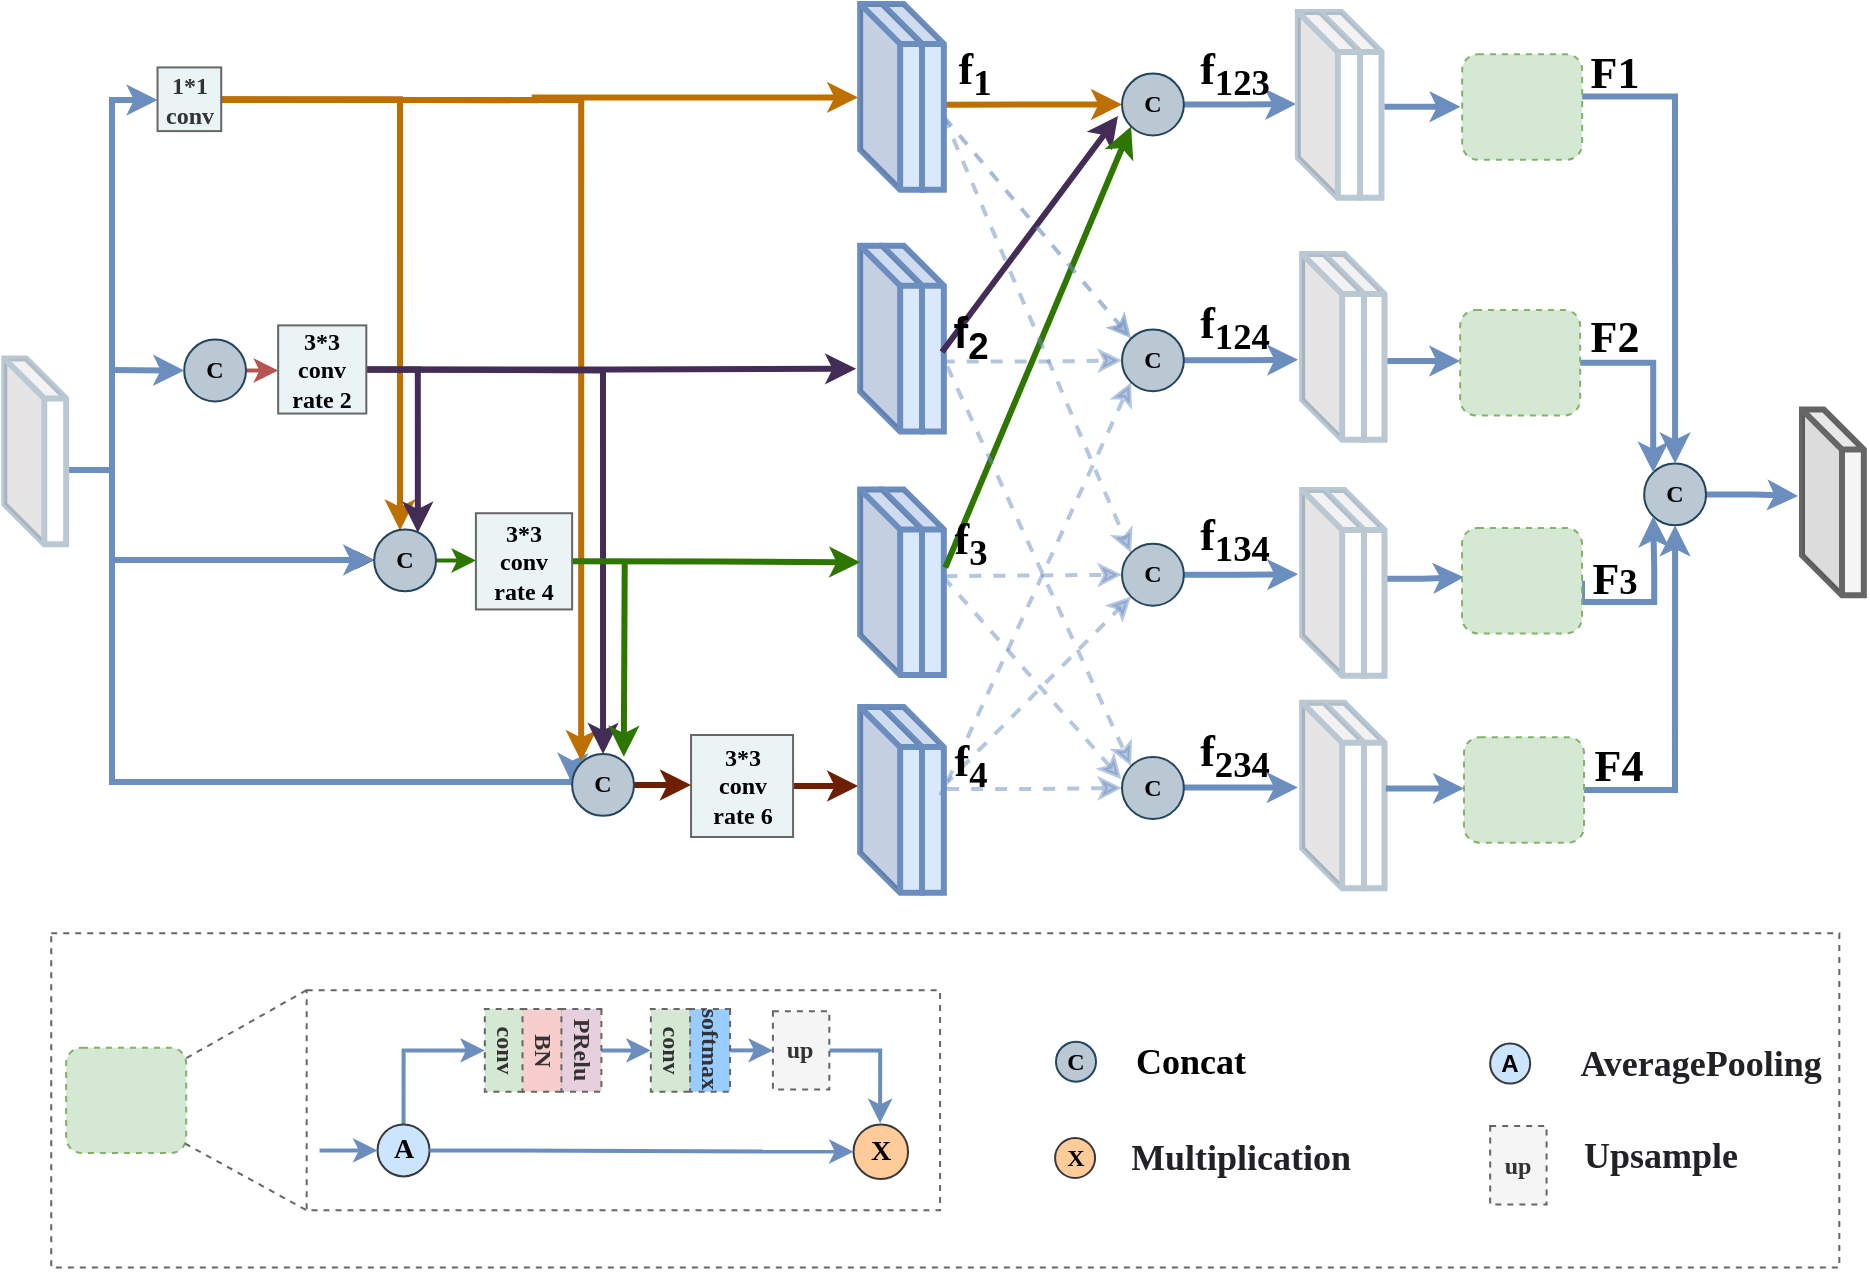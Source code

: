 <mxfile version="15.2.9" type="github">
  <diagram id="ucmeDUE8PjvUyTsY_A71" name="Page-1">
    <mxGraphModel dx="2101" dy="-120" grid="1" gridSize="10" guides="1" tooltips="1" connect="1" arrows="1" fold="1" page="1" pageScale="1" pageWidth="950" pageHeight="720" math="0" shadow="0">
      <root>
        <mxCell id="0" />
        <mxCell id="1" parent="0" />
        <mxCell id="ZjDHKOjExT786DWHT1Mi-3" style="edgeStyle=orthogonalEdgeStyle;rounded=0;orthogonalLoop=1;jettySize=auto;html=1;strokeColor=#6C8EBF;strokeWidth=3;" parent="1" target="WGSE6rdhL_hBCYRlnlbb-167" edge="1">
          <mxGeometry relative="1" as="geometry">
            <mxPoint x="-913" y="1000" as="sourcePoint" />
            <mxPoint x="-873.92" y="825" as="targetPoint" />
            <Array as="points">
              <mxPoint x="-886" y="1000" />
              <mxPoint x="-886" y="815" />
            </Array>
          </mxGeometry>
        </mxCell>
        <mxCell id="cVw8dc1-TvIYtdiTkvWI-6" style="edgeStyle=orthogonalEdgeStyle;rounded=0;orthogonalLoop=1;jettySize=auto;html=1;exitX=0;exitY=0;exitDx=30.922;exitDy=56.429;exitPerimeter=0;strokeColor=#6C8EBF;strokeWidth=3;" parent="1" edge="1">
          <mxGeometry relative="1" as="geometry">
            <mxPoint x="-913.078" y="991.239" as="sourcePoint" />
            <mxPoint x="-655.92" y="1157" as="targetPoint" />
            <Array as="points">
              <mxPoint x="-913" y="1000" />
              <mxPoint x="-886" y="1000" />
              <mxPoint x="-886" y="1156" />
              <mxPoint x="-656" y="1156" />
            </Array>
          </mxGeometry>
        </mxCell>
        <mxCell id="WGSE6rdhL_hBCYRlnlbb-162" value="" style="shape=cube;whiteSpace=wrap;html=1;boundedLbl=1;backgroundOutline=1;darkOpacity=0.05;darkOpacity2=0.1;strokeColor=#BAC8D3;strokeWidth=3;" parent="1" vertex="1">
          <mxGeometry x="-939.84" y="944.271" width="30.922" height="92.857" as="geometry" />
        </mxCell>
        <mxCell id="ZjDHKOjExT786DWHT1Mi-12" style="edgeStyle=orthogonalEdgeStyle;rounded=0;orthogonalLoop=1;jettySize=auto;html=1;exitX=1;exitY=0.5;exitDx=0;exitDy=0;entryX=0;entryY=0;entryDx=0;entryDy=0;strokeColor=#BD7000;strokeWidth=3;fillColor=#f0a30a;" parent="1" edge="1">
          <mxGeometry relative="1" as="geometry">
            <mxPoint x="-842.39" y="822.52" as="sourcePoint" />
            <mxPoint x="-651.408" y="1145.525" as="targetPoint" />
            <Array as="points">
              <mxPoint x="-841.92" y="815" />
              <mxPoint x="-650.92" y="815" />
            </Array>
          </mxGeometry>
        </mxCell>
        <mxCell id="cVw8dc1-TvIYtdiTkvWI-1" style="edgeStyle=orthogonalEdgeStyle;rounded=0;orthogonalLoop=1;jettySize=auto;html=1;exitX=1;exitY=0.5;exitDx=0;exitDy=0;fillColor=#f0a30a;strokeColor=#BD7000;strokeWidth=3;entryX=-0.032;entryY=0.503;entryDx=0;entryDy=0;entryPerimeter=0;fontStyle=0" parent="1" target="WGSE6rdhL_hBCYRlnlbb-219" edge="1">
          <mxGeometry relative="1" as="geometry">
            <mxPoint x="-492.92" y="816" as="targetPoint" />
            <mxPoint x="-838.39" y="814.63" as="sourcePoint" />
          </mxGeometry>
        </mxCell>
        <mxCell id="cVw8dc1-TvIYtdiTkvWI-8" style="edgeStyle=orthogonalEdgeStyle;rounded=0;orthogonalLoop=1;jettySize=auto;html=1;exitX=1;exitY=0.5;exitDx=0;exitDy=0;entryX=0.418;entryY=0.015;entryDx=0;entryDy=0;entryPerimeter=0;fillColor=#f0a30a;strokeColor=#BD7000;strokeWidth=3;" parent="1" source="WGSE6rdhL_hBCYRlnlbb-167" target="WGSE6rdhL_hBCYRlnlbb-180" edge="1">
          <mxGeometry relative="1" as="geometry" />
        </mxCell>
        <mxCell id="WGSE6rdhL_hBCYRlnlbb-167" value="&lt;font face=&quot;Times New Roman&quot;&gt;&lt;b&gt;1*1&lt;br&gt;conv&lt;/b&gt;&lt;/font&gt;" style="whiteSpace=wrap;html=1;aspect=fixed;strokeWidth=1;fillColor=#EBF4F5;strokeColor=#666666;fontColor=#333333;" parent="1" vertex="1">
          <mxGeometry x="-863.23" y="798.71" width="31.84" height="31.84" as="geometry" />
        </mxCell>
        <mxCell id="WGSE6rdhL_hBCYRlnlbb-168" style="edgeStyle=orthogonalEdgeStyle;rounded=0;orthogonalLoop=1;jettySize=auto;html=1;exitX=1;exitY=0.5;exitDx=0;exitDy=0;strokeWidth=3;fillColor=#76608a;strokeColor=#432D57;entryX=-0.065;entryY=0.663;entryDx=0;entryDy=0;entryPerimeter=0;" parent="1" source="WGSE6rdhL_hBCYRlnlbb-171" target="WGSE6rdhL_hBCYRlnlbb-220" edge="1">
          <mxGeometry relative="1" as="geometry">
            <mxPoint x="-489.92" y="950" as="targetPoint" />
          </mxGeometry>
        </mxCell>
        <mxCell id="cVw8dc1-TvIYtdiTkvWI-9" style="edgeStyle=orthogonalEdgeStyle;rounded=0;orthogonalLoop=1;jettySize=auto;html=1;exitX=1;exitY=0.5;exitDx=0;exitDy=0;entryX=0.706;entryY=0.051;entryDx=0;entryDy=0;entryPerimeter=0;fillColor=#76608a;strokeColor=#432D57;strokeWidth=3;" parent="1" source="WGSE6rdhL_hBCYRlnlbb-171" target="WGSE6rdhL_hBCYRlnlbb-180" edge="1">
          <mxGeometry relative="1" as="geometry">
            <mxPoint x="-722.92" y="1016" as="targetPoint" />
          </mxGeometry>
        </mxCell>
        <mxCell id="cVw8dc1-TvIYtdiTkvWI-10" style="edgeStyle=orthogonalEdgeStyle;rounded=0;orthogonalLoop=1;jettySize=auto;html=1;exitX=1;exitY=0.5;exitDx=0;exitDy=0;fillColor=#76608a;strokeColor=#432D57;strokeWidth=3;entryX=0.5;entryY=0;entryDx=0;entryDy=0;" parent="1" target="WGSE6rdhL_hBCYRlnlbb-182" edge="1">
          <mxGeometry relative="1" as="geometry">
            <mxPoint x="-760.84" y="949.73" as="sourcePoint" />
            <mxPoint x="-642.475" y="1123.997" as="targetPoint" />
          </mxGeometry>
        </mxCell>
        <mxCell id="WGSE6rdhL_hBCYRlnlbb-171" value="&lt;font face=&quot;Times New Roman&quot;&gt;&lt;b&gt;3*3&lt;br&gt;conv&lt;br&gt;rate 2&lt;/b&gt;&lt;/font&gt;" style="whiteSpace=wrap;html=1;aspect=fixed;strokeWidth=1;fillColor=#EBF4F5;strokeColor=#666666;" parent="1" vertex="1">
          <mxGeometry x="-802.92" y="927.69" width="44.08" height="44.08" as="geometry" />
        </mxCell>
        <mxCell id="cVw8dc1-TvIYtdiTkvWI-24" style="edgeStyle=orthogonalEdgeStyle;rounded=0;orthogonalLoop=1;jettySize=auto;html=1;exitX=1;exitY=0.5;exitDx=0;exitDy=0;strokeColor=#6D1F00;strokeWidth=3;" parent="1" source="WGSE6rdhL_hBCYRlnlbb-176" edge="1">
          <mxGeometry relative="1" as="geometry">
            <mxPoint x="-512.92" y="1158" as="targetPoint" />
          </mxGeometry>
        </mxCell>
        <mxCell id="WGSE6rdhL_hBCYRlnlbb-176" value="&lt;font face=&quot;Times New Roman&quot;&gt;&lt;b&gt;3*3&lt;br&gt;conv&lt;br&gt;rate 6&lt;/b&gt;&lt;/font&gt;" style="whiteSpace=wrap;html=1;aspect=fixed;strokeWidth=1;fillColor=#EBF4F5;strokeColor=#666666;" parent="1" vertex="1">
          <mxGeometry x="-596.47" y="1132.5" width="51" height="51" as="geometry" />
        </mxCell>
        <mxCell id="ZjDHKOjExT786DWHT1Mi-14" style="edgeStyle=orthogonalEdgeStyle;rounded=0;orthogonalLoop=1;jettySize=auto;html=1;exitX=1;exitY=0.5;exitDx=0;exitDy=0;entryX=0;entryY=0.5;entryDx=0;entryDy=0;strokeColor=#6D1F00;strokeWidth=3;fillColor=#a0522d;" parent="1" source="WGSE6rdhL_hBCYRlnlbb-182" target="WGSE6rdhL_hBCYRlnlbb-176" edge="1">
          <mxGeometry relative="1" as="geometry" />
        </mxCell>
        <mxCell id="WGSE6rdhL_hBCYRlnlbb-182" value="&lt;b&gt;&lt;font face=&quot;Times New Roman&quot;&gt;C&lt;/font&gt;&lt;/b&gt;" style="ellipse;whiteSpace=wrap;html=1;aspect=fixed;strokeColor=#23445d;strokeWidth=1;fillColor=#bac8d3;" parent="1" vertex="1">
          <mxGeometry x="-655.936" y="1141.997" width="30.922" height="30.922" as="geometry" />
        </mxCell>
        <mxCell id="WGSE6rdhL_hBCYRlnlbb-183" style="edgeStyle=orthogonalEdgeStyle;rounded=0;orthogonalLoop=1;jettySize=auto;html=1;exitX=1.019;exitY=0.542;exitDx=0;exitDy=0;exitPerimeter=0;fillColor=#f0a30a;strokeColor=#BD7000;strokeWidth=3;entryX=0;entryY=0.5;entryDx=0;entryDy=0;" parent="1" source="WGSE6rdhL_hBCYRlnlbb-184" target="WGSE6rdhL_hBCYRlnlbb-201" edge="1">
          <mxGeometry relative="1" as="geometry">
            <mxPoint x="-187.0" y="823.81" as="targetPoint" />
          </mxGeometry>
        </mxCell>
        <mxCell id="WGSE6rdhL_hBCYRlnlbb-184" value="" style="shape=cube;whiteSpace=wrap;html=1;boundedLbl=1;backgroundOutline=1;darkOpacity=0.05;darkOpacity2=0.1;strokeColor=#6c8ebf;strokeWidth=3;fillColor=#dae8fc;" parent="1" vertex="1">
          <mxGeometry x="-501.0" y="767.001" width="30.922" height="92.857" as="geometry" />
        </mxCell>
        <mxCell id="ZjDHKOjExT786DWHT1Mi-16" style="edgeStyle=orthogonalEdgeStyle;rounded=0;orthogonalLoop=1;jettySize=auto;html=1;exitX=0.044;exitY=0.881;exitDx=0;exitDy=0;exitPerimeter=0;entryX=0;entryY=0.5;entryDx=0;entryDy=0;strokeColor=#6C8EBF;strokeWidth=2;opacity=50;dashed=1;" parent="1" source="GUt-SkPFksqqKjLSICWc-10" target="WGSE6rdhL_hBCYRlnlbb-203" edge="1">
          <mxGeometry relative="1" as="geometry" />
        </mxCell>
        <mxCell id="WGSE6rdhL_hBCYRlnlbb-186" value="" style="shape=cube;whiteSpace=wrap;html=1;boundedLbl=1;backgroundOutline=1;darkOpacity=0.05;darkOpacity2=0.1;strokeColor=#6c8ebf;strokeWidth=3;fillColor=#dae8fc;" parent="1" vertex="1">
          <mxGeometry x="-501.0" y="887.841" width="30.922" height="92.857" as="geometry" />
        </mxCell>
        <mxCell id="WGSE6rdhL_hBCYRlnlbb-188" value="" style="shape=cube;whiteSpace=wrap;html=1;boundedLbl=1;backgroundOutline=1;darkOpacity=0.05;darkOpacity2=0.1;strokeColor=#6c8ebf;strokeWidth=3;fillColor=#dae8fc;" parent="1" vertex="1">
          <mxGeometry x="-501.0" y="1009.701" width="30.922" height="92.857" as="geometry" />
        </mxCell>
        <mxCell id="ZjDHKOjExT786DWHT1Mi-32" style="edgeStyle=orthogonalEdgeStyle;rounded=0;orthogonalLoop=1;jettySize=auto;html=1;exitX=1.054;exitY=0.441;exitDx=0;exitDy=0;exitPerimeter=0;entryX=0;entryY=0.5;entryDx=0;entryDy=0;strokeColor=#6C8EBF;strokeWidth=2;opacity=50;dashed=1;" parent="1" source="WGSE6rdhL_hBCYRlnlbb-190" target="WGSE6rdhL_hBCYRlnlbb-207" edge="1">
          <mxGeometry relative="1" as="geometry" />
        </mxCell>
        <mxCell id="WGSE6rdhL_hBCYRlnlbb-190" value="" style="shape=cube;whiteSpace=wrap;html=1;boundedLbl=1;backgroundOutline=1;darkOpacity=0.05;darkOpacity2=0.1;strokeColor=#6c8ebf;strokeWidth=3;fillColor=#dae8fc;" parent="1" vertex="1">
          <mxGeometry x="-501.0" y="1118.561" width="30.922" height="92.857" as="geometry" />
        </mxCell>
        <mxCell id="WGSE6rdhL_hBCYRlnlbb-191" value="" style="endArrow=classic;html=1;strokeWidth=3;fillColor=#76608a;strokeColor=#432D57;" parent="1" edge="1">
          <mxGeometry width="50" height="50" relative="1" as="geometry">
            <mxPoint x="-471" y="941" as="sourcePoint" />
            <mxPoint x="-383" y="823" as="targetPoint" />
          </mxGeometry>
        </mxCell>
        <mxCell id="WGSE6rdhL_hBCYRlnlbb-192" value="" style="endArrow=classic;html=1;fillColor=#60a917;strokeColor=#2D7600;strokeWidth=3;exitX=1.024;exitY=0.421;exitDx=0;exitDy=0;exitPerimeter=0;entryX=0;entryY=1;entryDx=0;entryDy=0;startArrow=none;" parent="1" source="WGSE6rdhL_hBCYRlnlbb-188" target="WGSE6rdhL_hBCYRlnlbb-201" edge="1">
          <mxGeometry width="50" height="50" relative="1" as="geometry">
            <mxPoint x="-377.92" y="1056" as="sourcePoint" />
            <mxPoint x="-187.0" y="841.81" as="targetPoint" />
          </mxGeometry>
        </mxCell>
        <mxCell id="WGSE6rdhL_hBCYRlnlbb-193" value="" style="endArrow=classic;html=1;startArrow=none;exitX=0;exitY=0;exitDx=30.922;exitDy=56.429;exitPerimeter=0;fillColor=#dae8fc;strokeColor=#6c8ebf;strokeWidth=2;entryX=0;entryY=0;entryDx=0;entryDy=0;dashed=1;opacity=60;" parent="1" source="WGSE6rdhL_hBCYRlnlbb-184" target="WGSE6rdhL_hBCYRlnlbb-203" edge="1">
          <mxGeometry width="50" height="50" relative="1" as="geometry">
            <mxPoint x="-317.92" y="836" as="sourcePoint" />
            <mxPoint x="-186.92" y="936" as="targetPoint" />
          </mxGeometry>
        </mxCell>
        <mxCell id="WGSE6rdhL_hBCYRlnlbb-194" value="" style="endArrow=classic;html=1;exitX=1.057;exitY=0.4;exitDx=0;exitDy=0;exitPerimeter=0;fillColor=#dae8fc;strokeColor=#6c8ebf;strokeWidth=2;entryX=0;entryY=1;entryDx=0;entryDy=0;dashed=1;opacity=50;" parent="1" source="WGSE6rdhL_hBCYRlnlbb-190" target="WGSE6rdhL_hBCYRlnlbb-203" edge="1">
          <mxGeometry width="50" height="50" relative="1" as="geometry">
            <mxPoint x="-326.08" y="1139.56" as="sourcePoint" />
            <mxPoint x="-186.92" y="956" as="targetPoint" />
          </mxGeometry>
        </mxCell>
        <mxCell id="WGSE6rdhL_hBCYRlnlbb-195" value="" style="endArrow=classic;html=1;entryX=0;entryY=0;entryDx=0;entryDy=0;fillColor=#dae8fc;strokeColor=#6c8ebf;strokeWidth=2;exitX=0;exitY=0;exitDx=30.922;exitDy=56.429;exitPerimeter=0;dashed=1;opacity=50;" parent="1" source="WGSE6rdhL_hBCYRlnlbb-184" target="WGSE6rdhL_hBCYRlnlbb-205" edge="1">
          <mxGeometry width="50" height="50" relative="1" as="geometry">
            <mxPoint x="-407.92" y="836" as="sourcePoint" />
            <mxPoint x="-187.0" y="1041.099" as="targetPoint" />
          </mxGeometry>
        </mxCell>
        <mxCell id="WGSE6rdhL_hBCYRlnlbb-196" value="" style="endArrow=classic;html=1;fillColor=#dae8fc;strokeColor=#6c8ebf;strokeWidth=2;entryX=0;entryY=1;entryDx=0;entryDy=0;dashed=1;opacity=50;startArrow=none;exitX=1.005;exitY=0.421;exitDx=0;exitDy=0;exitPerimeter=0;" parent="1" source="WGSE6rdhL_hBCYRlnlbb-190" target="WGSE6rdhL_hBCYRlnlbb-205" edge="1">
          <mxGeometry width="50" height="50" relative="1" as="geometry">
            <mxPoint x="-462.92" y="1149" as="sourcePoint" />
            <mxPoint x="-187.0" y="1074.81" as="targetPoint" />
          </mxGeometry>
        </mxCell>
        <mxCell id="WGSE6rdhL_hBCYRlnlbb-197" value="" style="endArrow=classic;html=1;entryX=0;entryY=0;entryDx=0;entryDy=0;fillColor=#dae8fc;strokeColor=#6c8ebf;strokeWidth=2;exitX=0.119;exitY=0.964;exitDx=0;exitDy=0;exitPerimeter=0;dashed=1;opacity=50;" parent="1" source="GUt-SkPFksqqKjLSICWc-10" target="WGSE6rdhL_hBCYRlnlbb-207" edge="1">
          <mxGeometry width="50" height="50" relative="1" as="geometry">
            <mxPoint x="-377.92" y="962" as="sourcePoint" />
            <mxPoint x="-187.0" y="1133.959" as="targetPoint" />
          </mxGeometry>
        </mxCell>
        <mxCell id="WGSE6rdhL_hBCYRlnlbb-198" value="" style="endArrow=classic;html=1;fillColor=#dae8fc;strokeColor=#6c8ebf;strokeWidth=2;opacity=50;dashed=1;exitX=0.993;exitY=0.472;exitDx=0;exitDy=0;exitPerimeter=0;entryX=-0.013;entryY=0.358;entryDx=0;entryDy=0;entryPerimeter=0;" parent="1" source="WGSE6rdhL_hBCYRlnlbb-188" target="WGSE6rdhL_hBCYRlnlbb-207" edge="1">
          <mxGeometry width="50" height="50" relative="1" as="geometry">
            <mxPoint x="-469.92" y="1066" as="sourcePoint" />
            <mxPoint x="-380.92" y="1169" as="targetPoint" />
          </mxGeometry>
        </mxCell>
        <mxCell id="WGSE6rdhL_hBCYRlnlbb-199" value="" style="shape=cube;whiteSpace=wrap;html=1;boundedLbl=1;backgroundOutline=1;darkOpacity=0.05;darkOpacity2=0.1;strokeColor=#666666;strokeWidth=3;fillColor=#f5f5f5;fontColor=#333333;" parent="1" vertex="1">
          <mxGeometry x="-41.0" y="969.771" width="30.922" height="92.857" as="geometry" />
        </mxCell>
        <mxCell id="cVw8dc1-TvIYtdiTkvWI-16" style="edgeStyle=orthogonalEdgeStyle;rounded=0;orthogonalLoop=1;jettySize=auto;html=1;exitX=1;exitY=0.5;exitDx=0;exitDy=0;strokeColor=#6C8EBF;strokeWidth=3;" parent="1" source="WGSE6rdhL_hBCYRlnlbb-201" edge="1">
          <mxGeometry relative="1" as="geometry">
            <mxPoint x="-351.074" y="824.268" as="sourcePoint" />
            <mxPoint x="-293.92" y="817" as="targetPoint" />
          </mxGeometry>
        </mxCell>
        <mxCell id="WGSE6rdhL_hBCYRlnlbb-201" value="&lt;font face=&quot;Times New Roman&quot;&gt;&lt;b&gt;C&lt;/b&gt;&lt;/font&gt;" style="ellipse;whiteSpace=wrap;html=1;aspect=fixed;strokeColor=#23445d;strokeWidth=1;fillColor=#bac8d3;" parent="1" vertex="1">
          <mxGeometry x="-380.996" y="801.807" width="30.922" height="30.922" as="geometry" />
        </mxCell>
        <mxCell id="cVw8dc1-TvIYtdiTkvWI-25" style="edgeStyle=orthogonalEdgeStyle;rounded=0;orthogonalLoop=1;jettySize=auto;html=1;exitX=1;exitY=0.5;exitDx=0;exitDy=0;strokeColor=#6C8EBF;strokeWidth=3;" parent="1" source="WGSE6rdhL_hBCYRlnlbb-203" edge="1">
          <mxGeometry relative="1" as="geometry">
            <mxPoint x="-292.92" y="944.897" as="targetPoint" />
          </mxGeometry>
        </mxCell>
        <mxCell id="WGSE6rdhL_hBCYRlnlbb-203" value="&lt;font face=&quot;Times New Roman&quot;&gt;&lt;b&gt;C&lt;/b&gt;&lt;/font&gt;" style="ellipse;whiteSpace=wrap;html=1;aspect=fixed;strokeColor=#23445d;strokeWidth=1;fillColor=#bac8d3;" parent="1" vertex="1">
          <mxGeometry x="-380.996" y="929.687" width="30.922" height="30.922" as="geometry" />
        </mxCell>
        <mxCell id="cVw8dc1-TvIYtdiTkvWI-29" style="edgeStyle=orthogonalEdgeStyle;rounded=0;orthogonalLoop=1;jettySize=auto;html=1;exitX=1;exitY=0.5;exitDx=0;exitDy=0;strokeColor=#6C8EBF;strokeWidth=3;" parent="1" source="WGSE6rdhL_hBCYRlnlbb-205" edge="1">
          <mxGeometry relative="1" as="geometry">
            <mxPoint x="-292.92" y="1052.143" as="targetPoint" />
          </mxGeometry>
        </mxCell>
        <mxCell id="WGSE6rdhL_hBCYRlnlbb-205" value="&lt;b&gt;&lt;font face=&quot;Times New Roman&quot;&gt;C&lt;/font&gt;&lt;/b&gt;" style="ellipse;whiteSpace=wrap;html=1;aspect=fixed;strokeColor=#23445d;strokeWidth=1;fillColor=#bac8d3;" parent="1" vertex="1">
          <mxGeometry x="-380.996" y="1036.917" width="30.922" height="30.922" as="geometry" />
        </mxCell>
        <mxCell id="tzJaH0j9fJQoNtwnt7KF-12" style="edgeStyle=orthogonalEdgeStyle;rounded=0;orthogonalLoop=1;jettySize=auto;html=1;exitX=1;exitY=0.5;exitDx=0;exitDy=0;strokeWidth=3;fillColor=#dae8fc;strokeColor=#6c8ebf;" parent="1" edge="1">
          <mxGeometry relative="1" as="geometry">
            <mxPoint x="-293.08" y="1158.8" as="targetPoint" />
            <mxPoint x="-351.234" y="1158.788" as="sourcePoint" />
          </mxGeometry>
        </mxCell>
        <mxCell id="WGSE6rdhL_hBCYRlnlbb-207" value="&lt;b&gt;&lt;font face=&quot;Times New Roman&quot;&gt;C&lt;/font&gt;&lt;/b&gt;" style="ellipse;whiteSpace=wrap;html=1;aspect=fixed;strokeColor=#23445d;strokeWidth=1;fillColor=#bac8d3;" parent="1" vertex="1">
          <mxGeometry x="-380.996" y="1143.527" width="30.922" height="30.922" as="geometry" />
        </mxCell>
        <mxCell id="WGSE6rdhL_hBCYRlnlbb-208" value="" style="shape=cube;whiteSpace=wrap;html=1;boundedLbl=1;backgroundOutline=1;darkOpacity=0.05;darkOpacity2=0.1;strokeColor=#BAC8D3;strokeWidth=3;" parent="1" vertex="1">
          <mxGeometry x="-282.18" y="770.981" width="30.922" height="92.857" as="geometry" />
        </mxCell>
        <mxCell id="ZjDHKOjExT786DWHT1Mi-47" style="edgeStyle=orthogonalEdgeStyle;rounded=0;orthogonalLoop=1;jettySize=auto;html=1;exitX=0;exitY=0;exitDx=30.922;exitDy=56.429;exitPerimeter=0;entryX=0;entryY=0.5;entryDx=0;entryDy=0;strokeColor=#6C8EBF;strokeWidth=3;" parent="1" target="ZjDHKOjExT786DWHT1Mi-35" edge="1">
          <mxGeometry relative="1" as="geometry">
            <mxPoint x="-249.748" y="945.459" as="sourcePoint" />
            <mxPoint x="-214.92" y="946.365" as="targetPoint" />
          </mxGeometry>
        </mxCell>
        <mxCell id="WGSE6rdhL_hBCYRlnlbb-209" value="" style="shape=cube;whiteSpace=wrap;html=1;boundedLbl=1;backgroundOutline=1;darkOpacity=0.05;darkOpacity2=0.1;strokeColor=#BAC8D3;strokeWidth=3;" parent="1" vertex="1">
          <mxGeometry x="-280.67" y="892.031" width="30.922" height="92.857" as="geometry" />
        </mxCell>
        <mxCell id="WGSE6rdhL_hBCYRlnlbb-210" value="" style="shape=cube;whiteSpace=wrap;html=1;boundedLbl=1;backgroundOutline=1;darkOpacity=0.05;darkOpacity2=0.1;strokeColor=#BAC8D3;strokeWidth=3;" parent="1" vertex="1">
          <mxGeometry x="-280.67" y="1116.328" width="30.922" height="92.857" as="geometry" />
        </mxCell>
        <mxCell id="WGSE6rdhL_hBCYRlnlbb-242" style="edgeStyle=orthogonalEdgeStyle;rounded=0;orthogonalLoop=1;jettySize=auto;html=1;exitX=0;exitY=0;exitDx=30.922;exitDy=56.429;exitPerimeter=0;fillColor=#dae8fc;strokeColor=#6c8ebf;strokeWidth=3;entryX=0.017;entryY=0.467;entryDx=0;entryDy=0;entryPerimeter=0;" parent="1" target="ZjDHKOjExT786DWHT1Mi-36" edge="1">
          <mxGeometry relative="1" as="geometry">
            <mxPoint x="-212.92" y="1054" as="targetPoint" />
            <mxPoint x="-249.748" y="1054.427" as="sourcePoint" />
            <Array as="points">
              <mxPoint x="-230.92" y="1054" />
            </Array>
          </mxGeometry>
        </mxCell>
        <mxCell id="WGSE6rdhL_hBCYRlnlbb-211" value="" style="shape=cube;whiteSpace=wrap;html=1;boundedLbl=1;backgroundOutline=1;darkOpacity=0.05;darkOpacity2=0.1;strokeColor=#BAC8D3;strokeWidth=3;" parent="1" vertex="1">
          <mxGeometry x="-280.67" y="1009.998" width="30.922" height="92.857" as="geometry" />
        </mxCell>
        <mxCell id="WGSE6rdhL_hBCYRlnlbb-219" value="" style="shape=cube;whiteSpace=wrap;html=1;boundedLbl=1;backgroundOutline=1;darkOpacity=0.05;darkOpacity2=0.1;strokeColor=#6c8ebf;strokeWidth=3;fillColor=#dae8fc;" parent="1" vertex="1">
          <mxGeometry x="-511.92" y="767.001" width="30.922" height="92.857" as="geometry" />
        </mxCell>
        <mxCell id="WGSE6rdhL_hBCYRlnlbb-220" value="" style="shape=cube;whiteSpace=wrap;html=1;boundedLbl=1;backgroundOutline=1;darkOpacity=0.05;darkOpacity2=0.1;strokeColor=#6c8ebf;strokeWidth=3;fillColor=#dae8fc;" parent="1" vertex="1">
          <mxGeometry x="-511.92" y="887.841" width="30.922" height="92.857" as="geometry" />
        </mxCell>
        <mxCell id="WGSE6rdhL_hBCYRlnlbb-221" value="" style="shape=cube;whiteSpace=wrap;html=1;boundedLbl=1;backgroundOutline=1;darkOpacity=0.05;darkOpacity2=0.1;strokeColor=#6c8ebf;strokeWidth=3;fillColor=#dae8fc;" parent="1" vertex="1">
          <mxGeometry x="-511.92" y="1009.701" width="30.922" height="92.857" as="geometry" />
        </mxCell>
        <mxCell id="WGSE6rdhL_hBCYRlnlbb-222" value="" style="shape=cube;whiteSpace=wrap;html=1;boundedLbl=1;backgroundOutline=1;darkOpacity=0.05;darkOpacity2=0.1;strokeColor=#6c8ebf;strokeWidth=3;fillColor=#dae8fc;" parent="1" vertex="1">
          <mxGeometry x="-511.92" y="1118.561" width="30.922" height="92.857" as="geometry" />
        </mxCell>
        <mxCell id="WGSE6rdhL_hBCYRlnlbb-223" value="" style="shape=cube;whiteSpace=wrap;html=1;boundedLbl=1;backgroundOutline=1;darkOpacity=0.05;darkOpacity2=0.1;strokeColor=#BAC8D3;strokeWidth=3;" parent="1" vertex="1">
          <mxGeometry x="-293.07" y="770.98" width="31.1" height="92.86" as="geometry" />
        </mxCell>
        <mxCell id="WGSE6rdhL_hBCYRlnlbb-224" value="" style="shape=cube;whiteSpace=wrap;html=1;boundedLbl=1;backgroundOutline=1;darkOpacity=0.05;darkOpacity2=0.1;strokeColor=#BAC8D3;strokeWidth=3;" parent="1" vertex="1">
          <mxGeometry x="-290.92" y="892.031" width="30.922" height="92.857" as="geometry" />
        </mxCell>
        <mxCell id="WGSE6rdhL_hBCYRlnlbb-225" value="" style="shape=cube;whiteSpace=wrap;html=1;boundedLbl=1;backgroundOutline=1;darkOpacity=0.05;darkOpacity2=0.1;strokeColor=#BAC8D3;strokeWidth=3;" parent="1" vertex="1">
          <mxGeometry x="-290.92" y="1009.998" width="30.922" height="92.857" as="geometry" />
        </mxCell>
        <mxCell id="WGSE6rdhL_hBCYRlnlbb-226" value="" style="shape=cube;whiteSpace=wrap;html=1;boundedLbl=1;backgroundOutline=1;darkOpacity=0.05;darkOpacity2=0.1;strokeColor=#BAC8D3;strokeWidth=3;" parent="1" vertex="1">
          <mxGeometry x="-290.92" y="1116.328" width="30.922" height="92.857" as="geometry" />
        </mxCell>
        <mxCell id="WGSE6rdhL_hBCYRlnlbb-278" style="edgeStyle=orthogonalEdgeStyle;rounded=0;orthogonalLoop=1;jettySize=auto;html=1;exitX=1;exitY=0.5;exitDx=0;exitDy=0;fillColor=#dae8fc;strokeColor=#6c8ebf;strokeWidth=3;entryX=-0.062;entryY=0.466;entryDx=0;entryDy=0;entryPerimeter=0;" parent="1" source="WGSE6rdhL_hBCYRlnlbb-273" edge="1" target="WGSE6rdhL_hBCYRlnlbb-199">
          <mxGeometry relative="1" as="geometry">
            <mxPoint x="-60" y="1014" as="targetPoint" />
          </mxGeometry>
        </mxCell>
        <mxCell id="WGSE6rdhL_hBCYRlnlbb-273" value="&lt;b&gt;&lt;font face=&quot;Times New Roman&quot;&gt;C&lt;/font&gt;&lt;/b&gt;" style="ellipse;whiteSpace=wrap;html=1;aspect=fixed;strokeColor=#23445d;strokeWidth=1;fillColor=#bac8d3;" parent="1" vertex="1">
          <mxGeometry x="-119.916" y="996.747" width="30.922" height="30.922" as="geometry" />
        </mxCell>
        <mxCell id="tzJaH0j9fJQoNtwnt7KF-18" value="&lt;b style=&quot;font-size: 22px&quot;&gt;&lt;font face=&quot;Times New Roman&quot; style=&quot;font-size: 22px&quot;&gt;&lt;font style=&quot;font-size: 22px&quot;&gt;f&lt;/font&gt;&lt;sub&gt;123&lt;/sub&gt;&lt;/font&gt;&lt;/b&gt;" style="text;html=1;resizable=0;autosize=1;align=center;verticalAlign=middle;points=[];fillColor=none;strokeColor=none;rounded=0;" parent="1" vertex="1">
          <mxGeometry x="-350.07" y="787" width="50" height="30" as="geometry" />
        </mxCell>
        <mxCell id="tzJaH0j9fJQoNtwnt7KF-19" value="&lt;font face=&quot;Times New Roman&quot; style=&quot;font-size: 22px&quot;&gt;&lt;b&gt;&lt;font style=&quot;font-size: 22px&quot;&gt;f&lt;/font&gt;&lt;sub&gt;124&lt;/sub&gt;&lt;/b&gt;&lt;/font&gt;" style="text;html=1;resizable=0;autosize=1;align=center;verticalAlign=middle;points=[];fillColor=none;strokeColor=none;rounded=0;" parent="1" vertex="1">
          <mxGeometry x="-350.07" y="914.27" width="50" height="30" as="geometry" />
        </mxCell>
        <mxCell id="tzJaH0j9fJQoNtwnt7KF-20" value="&lt;font style=&quot;font-size: 22px&quot; face=&quot;Times New Roman&quot;&gt;&lt;b&gt;&lt;font style=&quot;font-size: 22px&quot;&gt;f&lt;/font&gt;&lt;sub&gt;134&lt;/sub&gt;&lt;/b&gt;&lt;/font&gt;" style="text;html=1;resizable=0;autosize=1;align=center;verticalAlign=middle;points=[];fillColor=none;strokeColor=none;rounded=0;" parent="1" vertex="1">
          <mxGeometry x="-350.07" y="1020.0" width="50" height="30" as="geometry" />
        </mxCell>
        <mxCell id="tzJaH0j9fJQoNtwnt7KF-21" value="&lt;font style=&quot;font-size: 22px&quot; face=&quot;Times New Roman&quot;&gt;&lt;b&gt;&lt;font style=&quot;font-size: 22px&quot;&gt;f&lt;/font&gt;&lt;sub&gt;234&lt;/sub&gt;&lt;/b&gt;&lt;/font&gt;" style="text;html=1;resizable=0;autosize=1;align=center;verticalAlign=middle;points=[];fillColor=none;strokeColor=none;rounded=0;" parent="1" vertex="1">
          <mxGeometry x="-350.07" y="1128" width="50" height="30" as="geometry" />
        </mxCell>
        <mxCell id="GUt-SkPFksqqKjLSICWc-1" value="&lt;font face=&quot;Times New Roman&quot;&gt;&lt;b&gt;C&lt;/b&gt;&lt;/font&gt;" style="ellipse;whiteSpace=wrap;html=1;aspect=fixed;strokeColor=#23445d;strokeWidth=1;fillColor=#bac8d3;" parent="1" vertex="1">
          <mxGeometry x="-414" y="1285.82" width="20" height="20" as="geometry" />
        </mxCell>
        <mxCell id="GUt-SkPFksqqKjLSICWc-2" value="&lt;font face=&quot;Times New Roman&quot; style=&quot;font-size: 18px&quot;&gt;&lt;b&gt;Concat&lt;/b&gt;&lt;/font&gt;" style="text;html=1;resizable=0;autosize=1;align=center;verticalAlign=middle;points=[];fillColor=none;strokeColor=none;rounded=0;strokeWidth=2;" parent="1" vertex="1">
          <mxGeometry x="-382.08" y="1285.82" width="70" height="20" as="geometry" />
        </mxCell>
        <mxCell id="GUt-SkPFksqqKjLSICWc-3" value="&lt;b&gt;A&lt;/b&gt;" style="ellipse;whiteSpace=wrap;html=1;aspect=fixed;strokeColor=#36393d;strokeWidth=1;fillColor=#cce5ff;" parent="1" vertex="1">
          <mxGeometry x="-196.92" y="1286.78" width="20" height="20" as="geometry" />
        </mxCell>
        <mxCell id="GUt-SkPFksqqKjLSICWc-4" value="&lt;h1 class=&quot;el-tooltip d-ib title fs-xxl line-2&quot; tabindex=&quot;0&quot; style=&quot;padding: 0px ; margin: 0px ; box-sizing: border-box ; display: inline-block ; overflow: hidden ; word-break: break-all ; outline-width: 0px ; color: rgb(34 , 34 , 38) ; background-color: rgb(255 , 255 , 255)&quot;&gt;&lt;font style=&quot;font-size: 18px&quot; face=&quot;Times New Roman&quot;&gt;AveragePooling&lt;/font&gt;&lt;/h1&gt;" style="text;html=1;resizable=0;autosize=1;align=center;verticalAlign=middle;points=[];fillColor=none;strokeColor=none;rounded=0;" parent="1" vertex="1">
          <mxGeometry x="-162.34" y="1286.78" width="140" height="20" as="geometry" />
        </mxCell>
        <mxCell id="GUt-SkPFksqqKjLSICWc-5" value="&lt;font face=&quot;Times New Roman&quot; size=&quot;1&quot;&gt;&lt;b style=&quot;font-size: 14px&quot;&gt;X&lt;/b&gt;&lt;/font&gt;" style="ellipse;whiteSpace=wrap;html=1;aspect=fixed;strokeColor=#36393d;strokeWidth=1;fillColor=#ffcc99;" parent="1" vertex="1">
          <mxGeometry x="-515.23" y="1327.19" width="27.27" height="27.27" as="geometry" />
        </mxCell>
        <mxCell id="GUt-SkPFksqqKjLSICWc-9" value="&lt;font face=&quot;Times New Roman&quot; style=&quot;font-size: 22px&quot;&gt;&lt;b&gt;&lt;font style=&quot;font-size: 22px&quot;&gt;f&lt;/font&gt;&lt;sub&gt;1&lt;/sub&gt;&lt;/b&gt;&lt;/font&gt;" style="text;html=1;resizable=0;autosize=1;align=center;verticalAlign=middle;points=[];fillColor=none;strokeColor=none;rounded=0;" parent="1" vertex="1">
          <mxGeometry x="-470.08" y="787.0" width="30" height="30" as="geometry" />
        </mxCell>
        <mxCell id="GUt-SkPFksqqKjLSICWc-10" value="&lt;font style=&quot;font-size: 22px&quot;&gt;&lt;b&gt;&lt;font style=&quot;font-size: 22px&quot;&gt;f&lt;/font&gt;&lt;font style=&quot;font-size: 22px&quot;&gt;&lt;sub&gt;2&lt;/sub&gt;&lt;/font&gt;&lt;/b&gt;&lt;/font&gt;" style="text;html=1;resizable=0;autosize=1;align=center;verticalAlign=middle;points=[];fillColor=none;strokeColor=none;rounded=0;" parent="1" vertex="1">
          <mxGeometry x="-471.96" y="919.27" width="30" height="30" as="geometry" />
        </mxCell>
        <mxCell id="cVw8dc1-TvIYtdiTkvWI-12" value="" style="edgeStyle=orthogonalEdgeStyle;rounded=0;orthogonalLoop=1;jettySize=auto;html=1;strokeColor=#B85450;strokeWidth=2;" parent="1" source="WGSE6rdhL_hBCYRlnlbb-178" target="WGSE6rdhL_hBCYRlnlbb-171" edge="1">
          <mxGeometry relative="1" as="geometry">
            <Array as="points">
              <mxPoint x="-812.92" y="950" />
              <mxPoint x="-812.92" y="950" />
            </Array>
          </mxGeometry>
        </mxCell>
        <mxCell id="WGSE6rdhL_hBCYRlnlbb-178" value="&lt;b&gt;&lt;font face=&quot;Times New Roman&quot;&gt;C&lt;/font&gt;&lt;/b&gt;" style="ellipse;whiteSpace=wrap;html=1;aspect=fixed;strokeColor=#23445d;strokeWidth=1;fillColor=#bac8d3;" parent="1" vertex="1">
          <mxGeometry x="-849.916" y="934.807" width="30.922" height="30.922" as="geometry" />
        </mxCell>
        <mxCell id="ZjDHKOjExT786DWHT1Mi-10" style="edgeStyle=orthogonalEdgeStyle;rounded=0;orthogonalLoop=1;jettySize=auto;html=1;exitX=1;exitY=0.5;exitDx=0;exitDy=0;strokeColor=#2D7600;strokeWidth=3;fillColor=#60a917;entryX=0;entryY=0;entryDx=0;entryDy=36.429;entryPerimeter=0;" parent="1" source="WGSE6rdhL_hBCYRlnlbb-174" target="WGSE6rdhL_hBCYRlnlbb-221" edge="1">
          <mxGeometry relative="1" as="geometry">
            <mxPoint x="-492.92" y="1046" as="targetPoint" />
          </mxGeometry>
        </mxCell>
        <mxCell id="WGSE6rdhL_hBCYRlnlbb-174" value="&lt;font face=&quot;Times New Roman&quot;&gt;&lt;b&gt;3*3&lt;br&gt;conv&lt;br&gt;rate 4&lt;/b&gt;&lt;/font&gt;" style="whiteSpace=wrap;html=1;aspect=fixed;strokeWidth=1;fillColor=#EBF4F5;strokeColor=#666666;" parent="1" vertex="1">
          <mxGeometry x="-704.05" y="1021.61" width="48.11" height="48.11" as="geometry" />
        </mxCell>
        <mxCell id="ZjDHKOjExT786DWHT1Mi-7" value="" style="endArrow=classic;html=1;strokeColor=#6C8EBF;strokeWidth=3;entryX=0;entryY=0.5;entryDx=0;entryDy=0;" parent="1" target="WGSE6rdhL_hBCYRlnlbb-178" edge="1">
          <mxGeometry width="50" height="50" relative="1" as="geometry">
            <mxPoint x="-885.92" y="950" as="sourcePoint" />
            <mxPoint x="-836" y="905.03" as="targetPoint" />
          </mxGeometry>
        </mxCell>
        <mxCell id="ZjDHKOjExT786DWHT1Mi-11" value="" style="endArrow=classic;html=1;strokeColor=#2D7600;strokeWidth=3;entryX=0.706;entryY=0.046;entryDx=0;entryDy=0;fillColor=#60a917;entryPerimeter=0;" parent="1" edge="1">
          <mxGeometry width="50" height="50" relative="1" as="geometry">
            <mxPoint x="-629.64" y="1046.47" as="sourcePoint" />
            <mxPoint x="-630.105" y="1143.419" as="targetPoint" />
          </mxGeometry>
        </mxCell>
        <mxCell id="ZjDHKOjExT786DWHT1Mi-39" style="edgeStyle=orthogonalEdgeStyle;rounded=0;orthogonalLoop=1;jettySize=auto;html=1;strokeColor=#6C8EBF;strokeWidth=3;entryX=0.5;entryY=0;entryDx=0;entryDy=0;exitX=0.988;exitY=0.401;exitDx=0;exitDy=0;exitPerimeter=0;" parent="1" source="ZjDHKOjExT786DWHT1Mi-34" target="WGSE6rdhL_hBCYRlnlbb-273" edge="1">
          <mxGeometry relative="1" as="geometry">
            <mxPoint x="-56.92" y="997" as="targetPoint" />
            <mxPoint x="-146.92" y="831" as="sourcePoint" />
          </mxGeometry>
        </mxCell>
        <mxCell id="ZjDHKOjExT786DWHT1Mi-34" value="" style="rounded=1;whiteSpace=wrap;html=1;strokeColor=#82b366;fillColor=#d5e8d4;dashed=1;" parent="1" vertex="1">
          <mxGeometry x="-210.92" y="792.16" width="60" height="52.73" as="geometry" />
        </mxCell>
        <mxCell id="ZjDHKOjExT786DWHT1Mi-40" style="edgeStyle=orthogonalEdgeStyle;rounded=0;orthogonalLoop=1;jettySize=auto;html=1;exitX=1;exitY=0.5;exitDx=0;exitDy=0;entryX=0;entryY=0;entryDx=0;entryDy=0;strokeColor=#6C8EBF;strokeWidth=3;" parent="1" source="ZjDHKOjExT786DWHT1Mi-35" target="WGSE6rdhL_hBCYRlnlbb-273" edge="1">
          <mxGeometry relative="1" as="geometry" />
        </mxCell>
        <mxCell id="ZjDHKOjExT786DWHT1Mi-35" value="" style="rounded=1;whiteSpace=wrap;html=1;strokeColor=#82b366;fillColor=#d5e8d4;dashed=1;" parent="1" vertex="1">
          <mxGeometry x="-211.92" y="920" width="60" height="52.73" as="geometry" />
        </mxCell>
        <mxCell id="ZjDHKOjExT786DWHT1Mi-41" style="edgeStyle=orthogonalEdgeStyle;rounded=0;orthogonalLoop=1;jettySize=auto;html=1;exitX=1;exitY=0.5;exitDx=0;exitDy=0;entryX=0;entryY=1;entryDx=0;entryDy=0;strokeColor=#6C8EBF;strokeWidth=3;" parent="1" source="ZjDHKOjExT786DWHT1Mi-36" target="WGSE6rdhL_hBCYRlnlbb-273" edge="1">
          <mxGeometry relative="1" as="geometry">
            <Array as="points">
              <mxPoint x="-114.92" y="1066" />
              <mxPoint x="-114.92" y="1049" />
              <mxPoint x="-114.92" y="1049" />
            </Array>
          </mxGeometry>
        </mxCell>
        <mxCell id="ZjDHKOjExT786DWHT1Mi-36" value="" style="rounded=1;whiteSpace=wrap;html=1;strokeColor=#82b366;fillColor=#d5e8d4;dashed=1;" parent="1" vertex="1">
          <mxGeometry x="-210.99" y="1028.97" width="60" height="52.73" as="geometry" />
        </mxCell>
        <mxCell id="ZjDHKOjExT786DWHT1Mi-43" style="edgeStyle=orthogonalEdgeStyle;rounded=0;orthogonalLoop=1;jettySize=auto;html=1;exitX=1;exitY=0.5;exitDx=0;exitDy=0;entryX=0.5;entryY=1;entryDx=0;entryDy=0;strokeColor=#6C8EBF;strokeWidth=3;" parent="1" source="ZjDHKOjExT786DWHT1Mi-37" target="WGSE6rdhL_hBCYRlnlbb-273" edge="1">
          <mxGeometry relative="1" as="geometry" />
        </mxCell>
        <mxCell id="ZjDHKOjExT786DWHT1Mi-37" value="" style="rounded=1;whiteSpace=wrap;html=1;strokeColor=#82b366;fillColor=#d5e8d4;dashed=1;" parent="1" vertex="1">
          <mxGeometry x="-209.99" y="1133.62" width="60" height="52.73" as="geometry" />
        </mxCell>
        <mxCell id="ZjDHKOjExT786DWHT1Mi-48" value="" style="rounded=1;whiteSpace=wrap;html=1;strokeColor=#82b366;fillColor=#d5e8d4;dashed=1;" parent="1" vertex="1">
          <mxGeometry x="-908.92" y="1288.82" width="60" height="52.73" as="geometry" />
        </mxCell>
        <mxCell id="ZjDHKOjExT786DWHT1Mi-68" style="edgeStyle=orthogonalEdgeStyle;rounded=0;orthogonalLoop=1;jettySize=auto;html=1;exitX=0.5;exitY=0;exitDx=0;exitDy=0;entryX=0.5;entryY=1;entryDx=0;entryDy=0;strokeColor=#6C8EBF;strokeWidth=2;" parent="1" source="ZjDHKOjExT786DWHT1Mi-49" target="ZjDHKOjExT786DWHT1Mi-57" edge="1">
          <mxGeometry relative="1" as="geometry" />
        </mxCell>
        <mxCell id="ZjDHKOjExT786DWHT1Mi-49" value="&lt;b&gt;&lt;font face=&quot;Times New Roman&quot; style=&quot;font-size: 14px&quot;&gt;A&lt;/font&gt;&lt;/b&gt;" style="ellipse;whiteSpace=wrap;html=1;aspect=fixed;strokeColor=#36393d;strokeWidth=1;fillColor=#cce5ff;" parent="1" vertex="1">
          <mxGeometry x="-753.23" y="1327.19" width="26" height="26" as="geometry" />
        </mxCell>
        <mxCell id="ZjDHKOjExT786DWHT1Mi-53" style="edgeStyle=orthogonalEdgeStyle;rounded=0;orthogonalLoop=1;jettySize=auto;html=1;exitX=1;exitY=0.5;exitDx=0;exitDy=0;strokeColor=#6C8EBF;strokeWidth=2;entryX=0.487;entryY=-0.021;entryDx=0;entryDy=0;entryPerimeter=0;" parent="1" source="ZjDHKOjExT786DWHT1Mi-52" target="GUt-SkPFksqqKjLSICWc-5" edge="1">
          <mxGeometry relative="1" as="geometry">
            <mxPoint x="-501.92" y="1326" as="targetPoint" />
            <Array as="points">
              <mxPoint x="-501.92" y="1290" />
            </Array>
          </mxGeometry>
        </mxCell>
        <mxCell id="ZjDHKOjExT786DWHT1Mi-52" value="&lt;font face=&quot;Times New Roman&quot;&gt;&lt;b&gt;up&lt;/b&gt;&lt;/font&gt;" style="rounded=0;whiteSpace=wrap;html=1;dashed=1;strokeColor=#666666;fillColor=#f5f5f5;fontColor=#333333;" parent="1" vertex="1">
          <mxGeometry x="-555.54" y="1270.6" width="28.21" height="39.18" as="geometry" />
        </mxCell>
        <mxCell id="ZjDHKOjExT786DWHT1Mi-55" value="" style="endArrow=classic;html=1;strokeColor=#6C8EBF;strokeWidth=2;entryX=0;entryY=0.5;entryDx=0;entryDy=0;exitX=1;exitY=0.5;exitDx=0;exitDy=0;" parent="1" source="ZjDHKOjExT786DWHT1Mi-49" target="GUt-SkPFksqqKjLSICWc-5" edge="1">
          <mxGeometry width="50" height="50" relative="1" as="geometry">
            <mxPoint x="-722.23" y="1341.19" as="sourcePoint" />
            <mxPoint x="-742.23" y="1300.19" as="targetPoint" />
          </mxGeometry>
        </mxCell>
        <mxCell id="ZjDHKOjExT786DWHT1Mi-57" value="&lt;font face=&quot;Times New Roman&quot;&gt;&lt;b&gt;conv&lt;/b&gt;&lt;/font&gt;" style="rounded=0;whiteSpace=wrap;html=1;dashed=1;strokeColor=#666666;fillColor=#D5E8D4;fontColor=#333333;rotation=90;" parent="1" vertex="1">
          <mxGeometry x="-710.23" y="1280.19" width="41.29" height="20" as="geometry" />
        </mxCell>
        <mxCell id="ZjDHKOjExT786DWHT1Mi-62" value="&lt;font face=&quot;Times New Roman&quot;&gt;&lt;b&gt;BN&lt;/b&gt;&lt;/font&gt;" style="rounded=0;whiteSpace=wrap;html=1;dashed=1;strokeColor=#666666;fillColor=#F8CECC;fontColor=#333333;rotation=90;" parent="1" vertex="1">
          <mxGeometry x="-691.4" y="1280.19" width="41.29" height="20" as="geometry" />
        </mxCell>
        <mxCell id="ZjDHKOjExT786DWHT1Mi-66" style="edgeStyle=orthogonalEdgeStyle;rounded=0;orthogonalLoop=1;jettySize=auto;html=1;exitX=0.5;exitY=0;exitDx=0;exitDy=0;entryX=0.5;entryY=1;entryDx=0;entryDy=0;strokeColor=#6C8EBF;strokeWidth=2;" parent="1" source="ZjDHKOjExT786DWHT1Mi-63" target="ZjDHKOjExT786DWHT1Mi-64" edge="1">
          <mxGeometry relative="1" as="geometry" />
        </mxCell>
        <mxCell id="ZjDHKOjExT786DWHT1Mi-63" value="&lt;font face=&quot;Times New Roman&quot;&gt;&lt;b&gt;PRelu&lt;/b&gt;&lt;/font&gt;" style="rounded=0;whiteSpace=wrap;html=1;dashed=1;strokeColor=#666666;fillColor=#E6D0DE;fontColor=#333333;rotation=90;" parent="1" vertex="1">
          <mxGeometry x="-671.94" y="1280.19" width="41.29" height="20" as="geometry" />
        </mxCell>
        <mxCell id="ZjDHKOjExT786DWHT1Mi-64" value="&lt;font face=&quot;Times New Roman&quot;&gt;&lt;b&gt;conv&lt;/b&gt;&lt;/font&gt;" style="rounded=0;whiteSpace=wrap;html=1;dashed=1;strokeColor=#666666;fillColor=#D5E8D4;fontColor=#333333;rotation=90;" parent="1" vertex="1">
          <mxGeometry x="-627.23" y="1280.19" width="41.29" height="20" as="geometry" />
        </mxCell>
        <mxCell id="ZjDHKOjExT786DWHT1Mi-67" style="edgeStyle=orthogonalEdgeStyle;rounded=0;orthogonalLoop=1;jettySize=auto;html=1;exitX=0.5;exitY=0;exitDx=0;exitDy=0;entryX=0;entryY=0.5;entryDx=0;entryDy=0;strokeColor=#6C8EBF;strokeWidth=2;" parent="1" source="ZjDHKOjExT786DWHT1Mi-65" target="ZjDHKOjExT786DWHT1Mi-52" edge="1">
          <mxGeometry relative="1" as="geometry" />
        </mxCell>
        <mxCell id="ZjDHKOjExT786DWHT1Mi-65" value="&lt;font face=&quot;Times New Roman&quot;&gt;&lt;b&gt;softmax&lt;/b&gt;&lt;/font&gt;" style="rounded=0;whiteSpace=wrap;html=1;dashed=1;strokeColor=#666666;fillColor=#99CCFF;fontColor=#333333;rotation=90;" parent="1" vertex="1">
          <mxGeometry x="-607.61" y="1280.19" width="41.29" height="20" as="geometry" />
        </mxCell>
        <mxCell id="ZjDHKOjExT786DWHT1Mi-69" value="" style="endArrow=classic;html=1;strokeColor=#6C8EBF;strokeWidth=2;" parent="1" edge="1">
          <mxGeometry width="50" height="50" relative="1" as="geometry">
            <mxPoint x="-782.23" y="1340.19" as="sourcePoint" />
            <mxPoint x="-753.23" y="1340.19" as="targetPoint" />
          </mxGeometry>
        </mxCell>
        <mxCell id="ZjDHKOjExT786DWHT1Mi-70" value="" style="rounded=0;whiteSpace=wrap;html=1;dashed=1;strokeColor=#666666;fillColor=none;" parent="1" vertex="1">
          <mxGeometry x="-788.67" y="1260.18" width="316.71" height="110" as="geometry" />
        </mxCell>
        <mxCell id="ZjDHKOjExT786DWHT1Mi-73" value="" style="endArrow=none;html=1;strokeColor=#666666;strokeWidth=1;exitX=1.002;exitY=0.099;exitDx=0;exitDy=0;exitPerimeter=0;dashed=1;" parent="1" source="ZjDHKOjExT786DWHT1Mi-48" edge="1">
          <mxGeometry width="50" height="50" relative="1" as="geometry">
            <mxPoint x="-838.94" y="1310.19" as="sourcePoint" />
            <mxPoint x="-788.94" y="1260.19" as="targetPoint" />
          </mxGeometry>
        </mxCell>
        <mxCell id="ZjDHKOjExT786DWHT1Mi-74" value="" style="endArrow=none;html=1;dashed=1;strokeColor=#666666;strokeWidth=1;entryX=0;entryY=1;entryDx=0;entryDy=0;exitX=0.99;exitY=0.909;exitDx=0;exitDy=0;exitPerimeter=0;" parent="1" source="ZjDHKOjExT786DWHT1Mi-48" target="ZjDHKOjExT786DWHT1Mi-70" edge="1">
          <mxGeometry width="50" height="50" relative="1" as="geometry">
            <mxPoint x="-848.92" y="1330.19" as="sourcePoint" />
            <mxPoint x="-798.92" y="1280.19" as="targetPoint" />
          </mxGeometry>
        </mxCell>
        <mxCell id="ZjDHKOjExT786DWHT1Mi-75" value="&lt;font face=&quot;Times New Roman&quot;&gt;&lt;b&gt;X&lt;/b&gt;&lt;/font&gt;" style="ellipse;whiteSpace=wrap;html=1;aspect=fixed;strokeColor=#36393d;strokeWidth=1;fillColor=#ffcc99;" parent="1" vertex="1">
          <mxGeometry x="-414.46" y="1334" width="20" height="20" as="geometry" />
        </mxCell>
        <mxCell id="ZjDHKOjExT786DWHT1Mi-76" value="&lt;h1 class=&quot;el-tooltip d-ib title fs-xxl line-2&quot; tabindex=&quot;0&quot; style=&quot;padding: 0px ; margin: 0px ; box-sizing: border-box ; display: inline-block ; overflow: hidden ; word-break: break-all ; outline-width: 0px ; color: rgb(34 , 34 , 38) ; background-color: rgb(255 , 255 , 255)&quot;&gt;&lt;font style=&quot;font-size: 18px&quot; face=&quot;Times New Roman&quot;&gt;Multiplication&lt;/font&gt;&lt;/h1&gt;" style="text;html=1;resizable=0;autosize=1;align=center;verticalAlign=middle;points=[];fillColor=none;strokeColor=none;rounded=0;" parent="1" vertex="1">
          <mxGeometry x="-387.08" y="1334" width="130" height="20" as="geometry" />
        </mxCell>
        <mxCell id="ZjDHKOjExT786DWHT1Mi-77" value="&lt;font face=&quot;Times New Roman&quot;&gt;&lt;b&gt;up&lt;/b&gt;&lt;/font&gt;" style="rounded=0;whiteSpace=wrap;html=1;dashed=1;strokeColor=#666666;fillColor=#f5f5f5;fontColor=#333333;" parent="1" vertex="1">
          <mxGeometry x="-196.92" y="1328.01" width="28.21" height="39.18" as="geometry" />
        </mxCell>
        <mxCell id="ZjDHKOjExT786DWHT1Mi-78" value="&lt;h1 class=&quot;el-tooltip d-ib title fs-xxl line-2&quot; tabindex=&quot;0&quot; style=&quot;padding: 0px ; margin: 0px ; box-sizing: border-box ; display: inline-block ; overflow: hidden ; word-break: break-all ; outline-width: 0px ; color: rgb(34 , 34 , 38) ; background-color: rgb(255 , 255 , 255)&quot;&gt;&lt;font style=&quot;font-size: 18px&quot; face=&quot;Times New Roman&quot;&gt;Upsample&lt;/font&gt;&lt;/h1&gt;" style="text;html=1;resizable=0;autosize=1;align=center;verticalAlign=middle;points=[];fillColor=none;strokeColor=none;rounded=0;" parent="1" vertex="1">
          <mxGeometry x="-157.34" y="1333.19" width="90" height="20" as="geometry" />
        </mxCell>
        <mxCell id="cVw8dc1-TvIYtdiTkvWI-5" style="edgeStyle=orthogonalEdgeStyle;rounded=0;orthogonalLoop=1;jettySize=auto;html=1;exitX=1;exitY=0.5;exitDx=0;exitDy=0;entryX=0;entryY=0.5;entryDx=0;entryDy=0;strokeColor=#2D7600;fillColor=#60a917;strokeWidth=2;" parent="1" source="WGSE6rdhL_hBCYRlnlbb-180" target="WGSE6rdhL_hBCYRlnlbb-174" edge="1">
          <mxGeometry relative="1" as="geometry" />
        </mxCell>
        <mxCell id="WGSE6rdhL_hBCYRlnlbb-180" value="&lt;b&gt;&lt;font face=&quot;Times New Roman&quot;&gt;C&lt;/font&gt;&lt;/b&gt;" style="ellipse;whiteSpace=wrap;html=1;aspect=fixed;strokeColor=#23445d;strokeWidth=1;fillColor=#bac8d3;" parent="1" vertex="1">
          <mxGeometry x="-754.916" y="1029.747" width="30.922" height="30.922" as="geometry" />
        </mxCell>
        <mxCell id="cVw8dc1-TvIYtdiTkvWI-4" value="" style="endArrow=classic;html=1;" parent="1" edge="1">
          <mxGeometry width="50" height="50" relative="1" as="geometry">
            <mxPoint x="-884.92" y="1045" as="sourcePoint" />
            <mxPoint x="-754.92" y="1045" as="targetPoint" />
          </mxGeometry>
        </mxCell>
        <mxCell id="cVw8dc1-TvIYtdiTkvWI-11" value="" style="endArrow=classic;html=1;strokeColor=#6C8EBF;strokeWidth=3;" parent="1" edge="1">
          <mxGeometry width="50" height="50" relative="1" as="geometry">
            <mxPoint x="-884.92" y="1044.97" as="sourcePoint" />
            <mxPoint x="-754.92" y="1044.97" as="targetPoint" />
          </mxGeometry>
        </mxCell>
        <mxCell id="cVw8dc1-TvIYtdiTkvWI-18" value="" style="endArrow=classic;html=1;strokeColor=#6C8EBF;strokeWidth=3;" parent="1" edge="1">
          <mxGeometry width="50" height="50" relative="1" as="geometry">
            <mxPoint x="-249.75" y="818.41" as="sourcePoint" />
            <mxPoint x="-211.75" y="818.41" as="targetPoint" />
          </mxGeometry>
        </mxCell>
        <mxCell id="cVw8dc1-TvIYtdiTkvWI-23" value="" style="endArrow=classic;html=1;strokeColor=#6C8EBF;strokeWidth=2;entryX=0;entryY=0.5;entryDx=0;entryDy=0;dashed=1;opacity=50;exitX=1.024;exitY=0.467;exitDx=0;exitDy=0;exitPerimeter=0;" parent="1" source="WGSE6rdhL_hBCYRlnlbb-188" target="WGSE6rdhL_hBCYRlnlbb-205" edge="1">
          <mxGeometry width="50" height="50" relative="1" as="geometry">
            <mxPoint x="-469.92" y="1066" as="sourcePoint" />
            <mxPoint x="-371.935" y="1059.812" as="targetPoint" />
          </mxGeometry>
        </mxCell>
        <mxCell id="GUt-SkPFksqqKjLSICWc-11" value="&lt;font face=&quot;Times New Roman&quot; style=&quot;font-size: 22px&quot;&gt;&lt;b&gt;&lt;font style=&quot;font-size: 22px&quot;&gt;f&lt;/font&gt;&lt;font style=&quot;font-size: 22px&quot;&gt;&lt;sub&gt;3&lt;/sub&gt;&lt;/font&gt;&lt;/b&gt;&lt;/font&gt;" style="text;html=1;resizable=0;autosize=1;align=center;verticalAlign=middle;points=[];fillColor=none;strokeColor=none;rounded=0;" parent="1" vertex="1">
          <mxGeometry x="-471.96" y="1021.61" width="30" height="30" as="geometry" />
        </mxCell>
        <mxCell id="GUt-SkPFksqqKjLSICWc-12" value="&lt;font style=&quot;font-size: 22px&quot; face=&quot;Times New Roman&quot;&gt;&lt;b&gt;&lt;font style=&quot;font-size: 22px&quot;&gt;f&lt;/font&gt;&lt;font style=&quot;font-size: 22px&quot;&gt;&lt;sub&gt;4&lt;/sub&gt;&lt;/font&gt;&lt;/b&gt;&lt;/font&gt;" style="text;html=1;resizable=0;autosize=1;align=center;verticalAlign=middle;points=[];fillColor=none;strokeColor=none;rounded=0;" parent="1" vertex="1">
          <mxGeometry x="-471.96" y="1132.5" width="30" height="30" as="geometry" />
        </mxCell>
        <mxCell id="cVw8dc1-TvIYtdiTkvWI-30" value="" style="endArrow=none;html=1;fillColor=#dae8fc;strokeColor=#6c8ebf;strokeWidth=2;entryX=0;entryY=1;entryDx=0;entryDy=0;dashed=1;opacity=50;startArrow=none;exitX=1.045;exitY=0.425;exitDx=0;exitDy=0;exitPerimeter=0;" parent="1" source="WGSE6rdhL_hBCYRlnlbb-190" target="GUt-SkPFksqqKjLSICWc-12" edge="1">
          <mxGeometry width="50" height="50" relative="1" as="geometry">
            <mxPoint x="-468.686" y="1158.025" as="sourcePoint" />
            <mxPoint x="-376.468" y="1068.311" as="targetPoint" />
          </mxGeometry>
        </mxCell>
        <mxCell id="cVw8dc1-TvIYtdiTkvWI-31" style="edgeStyle=orthogonalEdgeStyle;rounded=0;orthogonalLoop=1;jettySize=auto;html=1;exitX=0;exitY=0;exitDx=30.922;exitDy=56.429;exitPerimeter=0;fillColor=#dae8fc;strokeColor=#6c8ebf;strokeWidth=3;entryX=0;entryY=0.5;entryDx=0;entryDy=0;" parent="1" target="ZjDHKOjExT786DWHT1Mi-37" edge="1">
          <mxGeometry relative="1" as="geometry">
            <mxPoint x="-211.92" y="1159" as="targetPoint" />
            <mxPoint x="-249.078" y="1159.197" as="sourcePoint" />
          </mxGeometry>
        </mxCell>
        <mxCell id="cVw8dc1-TvIYtdiTkvWI-32" value="&lt;sub&gt;&lt;font face=&quot;Times New Roman&quot; style=&quot;font-size: 22px&quot;&gt;&lt;b&gt;&lt;span&gt;F&lt;/span&gt;1&lt;/b&gt;&lt;/font&gt;&lt;/sub&gt;" style="text;html=1;resizable=0;autosize=1;align=center;verticalAlign=middle;points=[];fillColor=none;strokeColor=none;rounded=0;" parent="1" vertex="1">
          <mxGeometry x="-155.07" y="792" width="40" height="20" as="geometry" />
        </mxCell>
        <mxCell id="cVw8dc1-TvIYtdiTkvWI-33" value="&lt;sub style=&quot;font-size: 22px&quot;&gt;&lt;b&gt;&lt;font face=&quot;Times New Roman&quot;&gt;F&lt;font style=&quot;font-size: 22px&quot;&gt;2&lt;/font&gt;&lt;/font&gt;&lt;/b&gt;&lt;/sub&gt;" style="text;html=1;resizable=0;autosize=1;align=center;verticalAlign=middle;points=[];fillColor=none;strokeColor=none;rounded=0;" parent="1" vertex="1">
          <mxGeometry x="-154.99" y="924.27" width="40" height="20" as="geometry" />
        </mxCell>
        <mxCell id="cVw8dc1-TvIYtdiTkvWI-34" value="&lt;span style=&quot;font-family: &amp;#34;times new roman&amp;#34; ; font-size: 22px&quot;&gt;&lt;sub&gt;&lt;b&gt;&lt;span style=&quot;font-size: 22px&quot;&gt;F&lt;/span&gt;3&lt;/b&gt;&lt;/sub&gt;&lt;/span&gt;" style="text;html=1;resizable=0;autosize=1;align=center;verticalAlign=middle;points=[];fillColor=none;strokeColor=none;rounded=0;" parent="1" vertex="1">
          <mxGeometry x="-154.99" y="1036.92" width="40" height="30" as="geometry" />
        </mxCell>
        <mxCell id="cVw8dc1-TvIYtdiTkvWI-35" value="&lt;span style=&quot;font-family: &amp;#34;times new roman&amp;#34;&quot;&gt;&lt;sub style=&quot;font-size: 22px&quot;&gt;&lt;b&gt;&lt;span&gt;F&lt;/span&gt;4&lt;/b&gt;&lt;/sub&gt;&lt;/span&gt;" style="text;html=1;resizable=0;autosize=1;align=center;verticalAlign=middle;points=[];fillColor=none;strokeColor=none;rounded=0;" parent="1" vertex="1">
          <mxGeometry x="-153.07" y="1138" width="40" height="20" as="geometry" />
        </mxCell>
        <mxCell id="cVw8dc1-TvIYtdiTkvWI-36" value="" style="rounded=0;whiteSpace=wrap;html=1;fillColor=none;strokeColor=#666666;dashed=1;shadow=0;" parent="1" vertex="1">
          <mxGeometry x="-916.38" y="1231.57" width="894.04" height="167.22" as="geometry" />
        </mxCell>
      </root>
    </mxGraphModel>
  </diagram>
</mxfile>
